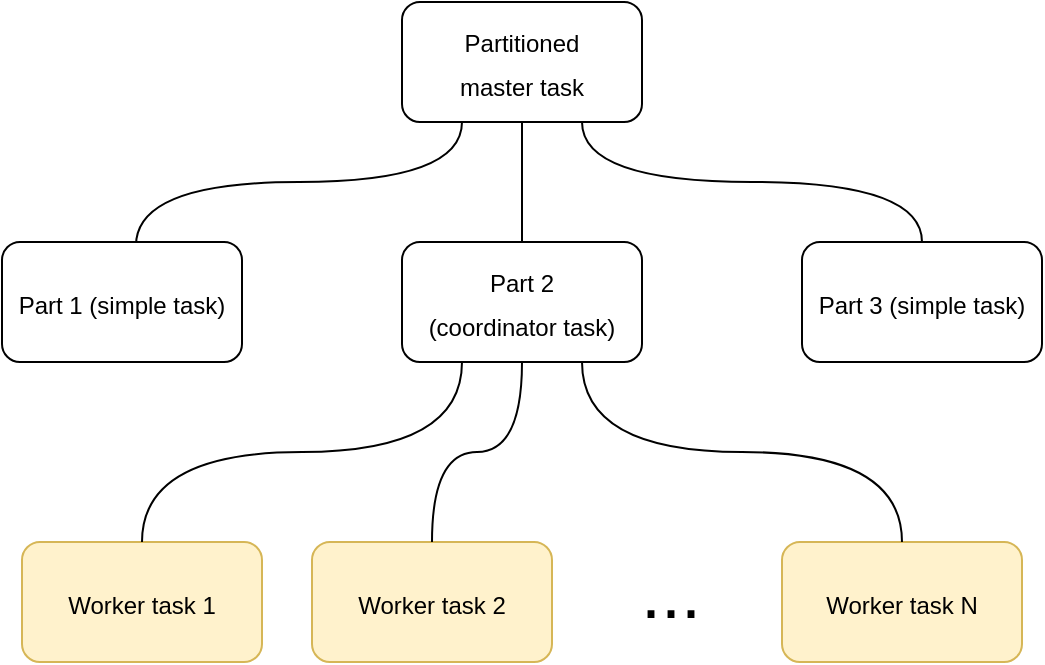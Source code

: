 <mxfile version="14.4.3" type="device"><diagram id="XC46Hzh0Hat6OW3BR99w" name="Page-1"><mxGraphModel dx="1086" dy="966" grid="1" gridSize="10" guides="1" tooltips="1" connect="1" arrows="1" fold="1" page="1" pageScale="1" pageWidth="827" pageHeight="1169" math="0" shadow="0"><root><mxCell id="0"/><mxCell id="1" parent="0"/><mxCell id="MhS5UCr13pyRHrM-65KA-8" value="&lt;font style=&quot;font-size: 12px&quot;&gt;Worker task 1&lt;/font&gt;" style="rounded=1;whiteSpace=wrap;html=1;fontSize=18;fillColor=#fff2cc;strokeColor=#d6b656;" vertex="1" parent="1"><mxGeometry x="100" y="300" width="120" height="60" as="geometry"/></mxCell><mxCell id="MhS5UCr13pyRHrM-65KA-10" value="&lt;font style=&quot;font-size: 12px&quot;&gt;Worker task 2&lt;/font&gt;" style="rounded=1;whiteSpace=wrap;html=1;fontSize=18;fillColor=#fff2cc;strokeColor=#d6b656;" vertex="1" parent="1"><mxGeometry x="245" y="300" width="120" height="60" as="geometry"/></mxCell><mxCell id="MhS5UCr13pyRHrM-65KA-11" value="&lt;font style=&quot;font-size: 12px&quot;&gt;Worker task N&lt;/font&gt;" style="rounded=1;whiteSpace=wrap;html=1;fontSize=18;fillColor=#fff2cc;strokeColor=#d6b656;" vertex="1" parent="1"><mxGeometry x="480" y="300" width="120" height="60" as="geometry"/></mxCell><mxCell id="MhS5UCr13pyRHrM-65KA-12" value="..." style="text;html=1;align=center;verticalAlign=middle;resizable=0;points=[];autosize=1;fontSize=36;" vertex="1" parent="1"><mxGeometry x="399" y="300" width="50" height="50" as="geometry"/></mxCell><mxCell id="MhS5UCr13pyRHrM-65KA-13" style="edgeStyle=orthogonalEdgeStyle;curved=1;rounded=0;orthogonalLoop=1;jettySize=auto;html=1;exitX=0.25;exitY=1;exitDx=0;exitDy=0;entryX=0.5;entryY=0;entryDx=0;entryDy=0;endArrow=none;endFill=0;" edge="1" parent="1" source="MhS5UCr13pyRHrM-65KA-16" target="MhS5UCr13pyRHrM-65KA-8"><mxGeometry relative="1" as="geometry"/></mxCell><mxCell id="MhS5UCr13pyRHrM-65KA-14" style="edgeStyle=orthogonalEdgeStyle;curved=1;rounded=0;orthogonalLoop=1;jettySize=auto;html=1;exitX=0.5;exitY=1;exitDx=0;exitDy=0;entryX=0.5;entryY=0;entryDx=0;entryDy=0;endArrow=none;endFill=0;" edge="1" parent="1" source="MhS5UCr13pyRHrM-65KA-16" target="MhS5UCr13pyRHrM-65KA-10"><mxGeometry relative="1" as="geometry"/></mxCell><mxCell id="MhS5UCr13pyRHrM-65KA-15" style="edgeStyle=orthogonalEdgeStyle;curved=1;rounded=0;orthogonalLoop=1;jettySize=auto;html=1;exitX=0.75;exitY=1;exitDx=0;exitDy=0;entryX=0.5;entryY=0;entryDx=0;entryDy=0;endArrow=none;endFill=0;" edge="1" parent="1" source="MhS5UCr13pyRHrM-65KA-16" target="MhS5UCr13pyRHrM-65KA-11"><mxGeometry relative="1" as="geometry"/></mxCell><mxCell id="MhS5UCr13pyRHrM-65KA-16" value="&lt;font style=&quot;font-size: 12px&quot;&gt;Part 2 &lt;br&gt;(coordinator task)&lt;/font&gt;" style="rounded=1;whiteSpace=wrap;html=1;fontSize=18;" vertex="1" parent="1"><mxGeometry x="290" y="150" width="120" height="60" as="geometry"/></mxCell><mxCell id="MhS5UCr13pyRHrM-65KA-21" style="edgeStyle=orthogonalEdgeStyle;curved=1;rounded=0;orthogonalLoop=1;jettySize=auto;html=1;exitX=0.25;exitY=1;exitDx=0;exitDy=0;entryX=0.558;entryY=0.033;entryDx=0;entryDy=0;entryPerimeter=0;endArrow=none;endFill=0;" edge="1" parent="1" source="MhS5UCr13pyRHrM-65KA-17" target="MhS5UCr13pyRHrM-65KA-18"><mxGeometry relative="1" as="geometry"/></mxCell><mxCell id="MhS5UCr13pyRHrM-65KA-22" style="edgeStyle=orthogonalEdgeStyle;curved=1;rounded=0;orthogonalLoop=1;jettySize=auto;html=1;exitX=0.5;exitY=1;exitDx=0;exitDy=0;entryX=0.5;entryY=0;entryDx=0;entryDy=0;endArrow=none;endFill=0;" edge="1" parent="1" source="MhS5UCr13pyRHrM-65KA-17" target="MhS5UCr13pyRHrM-65KA-16"><mxGeometry relative="1" as="geometry"/></mxCell><mxCell id="MhS5UCr13pyRHrM-65KA-23" style="edgeStyle=orthogonalEdgeStyle;curved=1;rounded=0;orthogonalLoop=1;jettySize=auto;html=1;exitX=0.75;exitY=1;exitDx=0;exitDy=0;entryX=0.5;entryY=0;entryDx=0;entryDy=0;endArrow=none;endFill=0;" edge="1" parent="1" source="MhS5UCr13pyRHrM-65KA-17" target="MhS5UCr13pyRHrM-65KA-19"><mxGeometry relative="1" as="geometry"/></mxCell><mxCell id="MhS5UCr13pyRHrM-65KA-17" value="&lt;font style=&quot;font-size: 12px&quot;&gt;Partitioned &lt;br&gt;master task&lt;/font&gt;" style="rounded=1;whiteSpace=wrap;html=1;fontSize=18;" vertex="1" parent="1"><mxGeometry x="290" y="30" width="120" height="60" as="geometry"/></mxCell><mxCell id="MhS5UCr13pyRHrM-65KA-18" value="&lt;font style=&quot;font-size: 12px&quot;&gt;Part 1 (simple task)&lt;/font&gt;" style="rounded=1;whiteSpace=wrap;html=1;fontSize=18;" vertex="1" parent="1"><mxGeometry x="90" y="150" width="120" height="60" as="geometry"/></mxCell><mxCell id="MhS5UCr13pyRHrM-65KA-19" value="&lt;font style=&quot;font-size: 12px&quot;&gt;Part 3 (simple task)&lt;/font&gt;" style="rounded=1;whiteSpace=wrap;html=1;fontSize=18;" vertex="1" parent="1"><mxGeometry x="490" y="150" width="120" height="60" as="geometry"/></mxCell></root></mxGraphModel></diagram></mxfile>